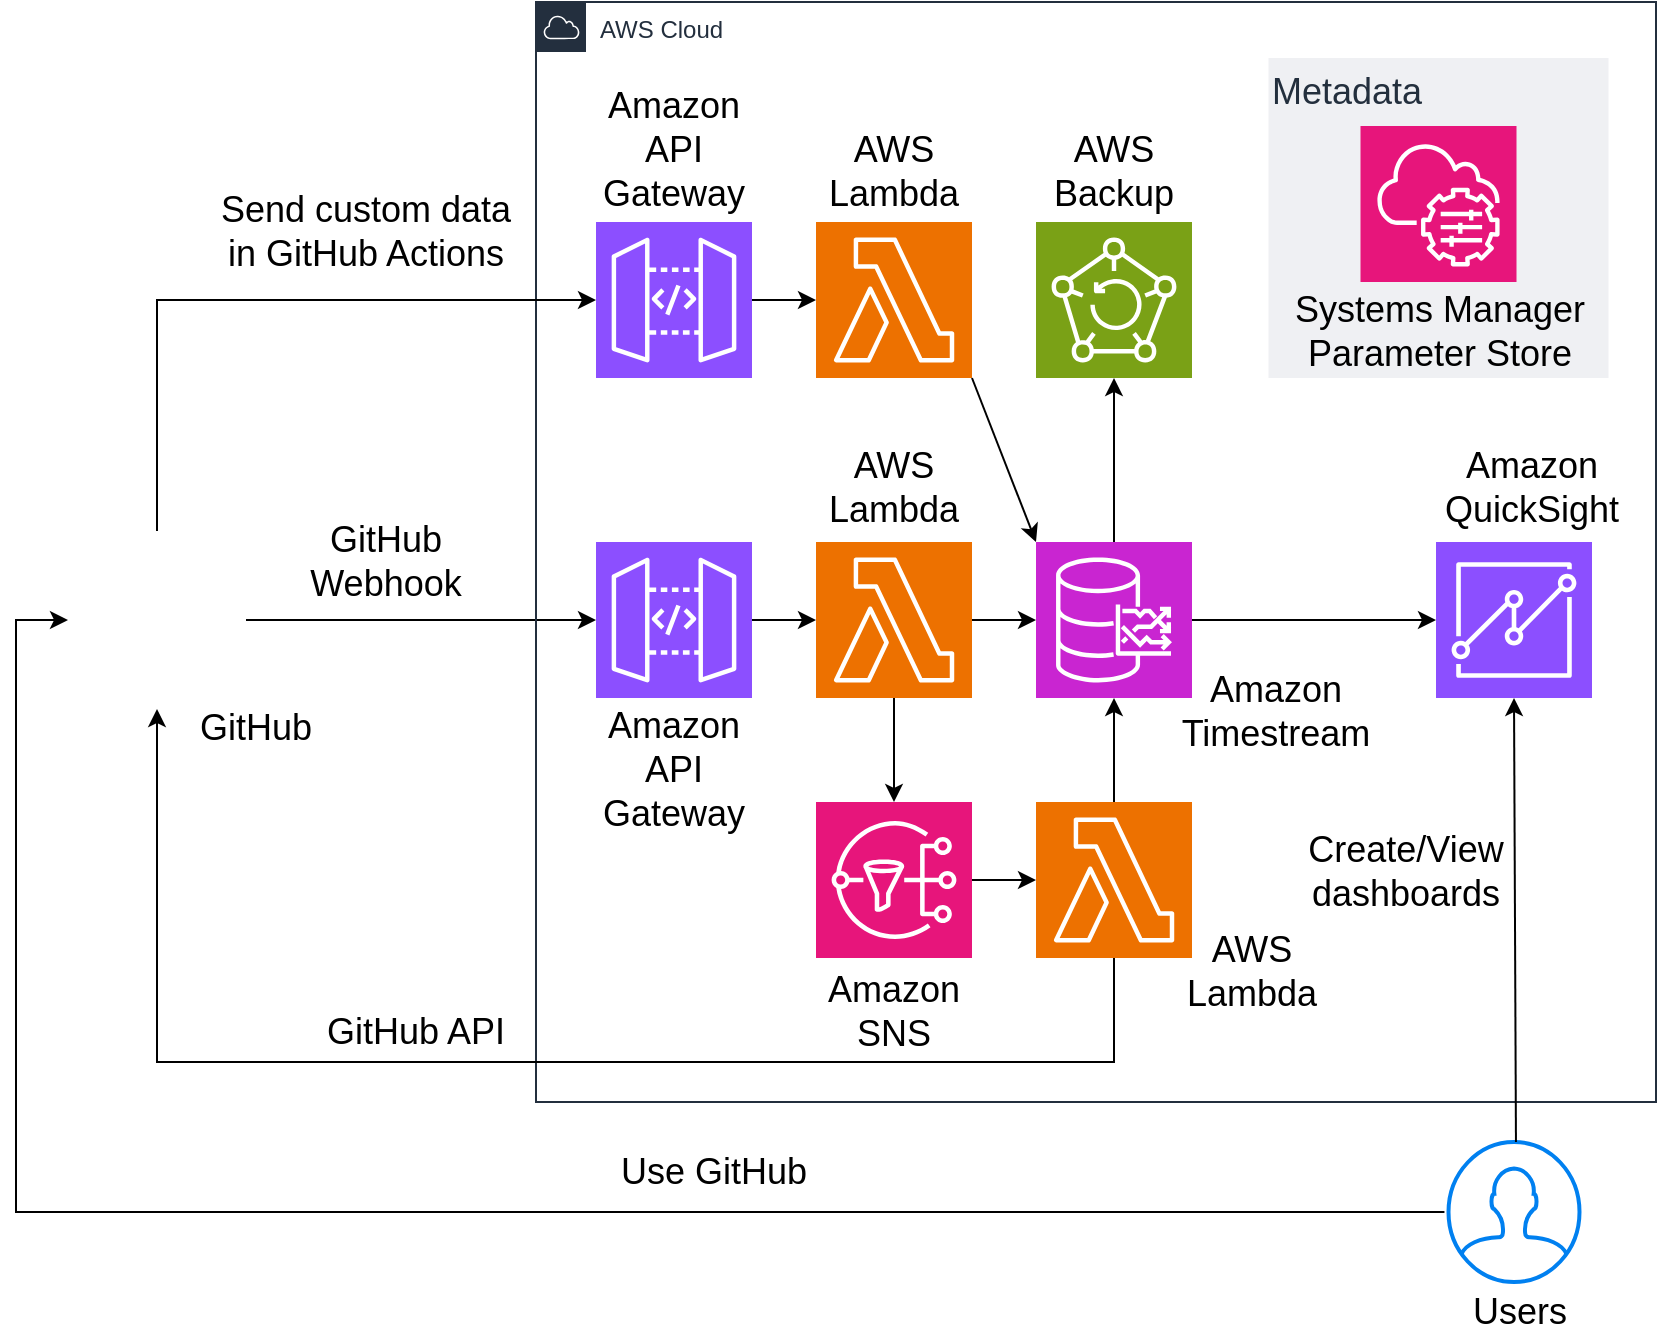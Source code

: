 <mxfile version="27.0.3">
  <diagram name="Page-1" id="o46ZR0aWBaaQW2dfiLbp">
    <mxGraphModel dx="1426" dy="743" grid="1" gridSize="10" guides="1" tooltips="1" connect="1" arrows="1" fold="1" page="1" pageScale="1" pageWidth="850" pageHeight="1100" math="0" shadow="0">
      <root>
        <mxCell id="0" />
        <mxCell id="1" parent="0" />
        <mxCell id="ZpdVI8LEV8-8IFW2WbSg-4" value="&lt;font style=&quot;font-size: 18px;&quot;&gt;Metadata&lt;/font&gt;" style="fillColor=#EFF0F3;strokeColor=none;dashed=0;verticalAlign=top;fontStyle=0;fontColor=#232F3D;whiteSpace=wrap;html=1;align=left;" parent="1" vertex="1">
          <mxGeometry x="646.25" y="128" width="170" height="160" as="geometry" />
        </mxCell>
        <mxCell id="P883_vMXRHOFQtfoQ35P-7" value="" style="shape=image;html=1;verticalAlign=top;verticalLabelPosition=bottom;labelBackgroundColor=#ffffff;imageAspect=0;aspect=fixed;image=https://cdn4.iconfinder.com/data/icons/ionicons/512/icon-social-github-128.png" parent="1" vertex="1">
          <mxGeometry x="46" y="364.5" width="89" height="89" as="geometry" />
        </mxCell>
        <mxCell id="P883_vMXRHOFQtfoQ35P-10" value="" style="endArrow=classic;html=1;rounded=0;exitX=1;exitY=0.5;exitDx=0;exitDy=0;entryX=0;entryY=0.5;entryDx=0;entryDy=0;entryPerimeter=0;edgeStyle=elbowEdgeStyle;elbow=vertical;" parent="1" source="P883_vMXRHOFQtfoQ35P-7" target="P883_vMXRHOFQtfoQ35P-3" edge="1">
          <mxGeometry width="50" height="50" relative="1" as="geometry">
            <mxPoint x="330" y="360" as="sourcePoint" />
            <mxPoint x="380" y="310" as="targetPoint" />
          </mxGeometry>
        </mxCell>
        <mxCell id="P883_vMXRHOFQtfoQ35P-1" value="AWS Cloud" style="points=[[0,0],[0.25,0],[0.5,0],[0.75,0],[1,0],[1,0.25],[1,0.5],[1,0.75],[1,1],[0.75,1],[0.5,1],[0.25,1],[0,1],[0,0.75],[0,0.5],[0,0.25]];outlineConnect=0;gradientColor=none;html=1;whiteSpace=wrap;fontSize=12;fontStyle=0;container=0;pointerEvents=0;collapsible=0;recursiveResize=0;shape=mxgraph.aws4.group;grIcon=mxgraph.aws4.group_aws_cloud;strokeColor=#232F3E;fillColor=none;verticalAlign=top;align=left;spacingLeft=30;fontColor=#232F3E;dashed=0;movable=1;resizable=1;rotatable=1;deletable=1;editable=1;locked=0;connectable=1;" parent="1" vertex="1">
          <mxGeometry x="280" y="100" width="560" height="550" as="geometry" />
        </mxCell>
        <mxCell id="P883_vMXRHOFQtfoQ35P-23" value="GitHub" style="text;html=1;align=center;verticalAlign=middle;whiteSpace=wrap;rounded=0;fontSize=18;" parent="1" vertex="1">
          <mxGeometry x="110" y="448" width="60" height="30" as="geometry" />
        </mxCell>
        <mxCell id="P883_vMXRHOFQtfoQ35P-24" value="" style="html=1;verticalLabelPosition=bottom;align=center;labelBackgroundColor=#ffffff;verticalAlign=top;strokeWidth=2;strokeColor=#0080F0;shadow=0;dashed=0;shape=mxgraph.ios7.icons.user;" parent="1" vertex="1">
          <mxGeometry x="736.25" y="670" width="65.5" height="70" as="geometry" />
        </mxCell>
        <mxCell id="P883_vMXRHOFQtfoQ35P-3" value="" style="sketch=0;points=[[0,0,0],[0.25,0,0],[0.5,0,0],[0.75,0,0],[1,0,0],[0,1,0],[0.25,1,0],[0.5,1,0],[0.75,1,0],[1,1,0],[0,0.25,0],[0,0.5,0],[0,0.75,0],[1,0.25,0],[1,0.5,0],[1,0.75,0]];outlineConnect=0;fontColor=#232F3E;fillColor=#8C4FFF;strokeColor=#ffffff;dashed=0;verticalLabelPosition=bottom;verticalAlign=top;align=center;html=1;fontSize=12;fontStyle=0;aspect=fixed;shape=mxgraph.aws4.resourceIcon;resIcon=mxgraph.aws4.api_gateway;" parent="1" vertex="1">
          <mxGeometry x="310" y="370" width="78" height="78" as="geometry" />
        </mxCell>
        <mxCell id="P883_vMXRHOFQtfoQ35P-4" value="" style="sketch=0;points=[[0,0,0],[0.25,0,0],[0.5,0,0],[0.75,0,0],[1,0,0],[0,1,0],[0.25,1,0],[0.5,1,0],[0.75,1,0],[1,1,0],[0,0.25,0],[0,0.5,0],[0,0.75,0],[1,0.25,0],[1,0.5,0],[1,0.75,0]];outlineConnect=0;fontColor=#232F3E;fillColor=#ED7100;strokeColor=#ffffff;dashed=0;verticalLabelPosition=bottom;verticalAlign=top;align=center;html=1;fontSize=12;fontStyle=0;aspect=fixed;shape=mxgraph.aws4.resourceIcon;resIcon=mxgraph.aws4.lambda;" parent="1" vertex="1">
          <mxGeometry x="420" y="370" width="78" height="78" as="geometry" />
        </mxCell>
        <mxCell id="P883_vMXRHOFQtfoQ35P-5" value="" style="sketch=0;points=[[0,0,0],[0.25,0,0],[0.5,0,0],[0.75,0,0],[1,0,0],[0,1,0],[0.25,1,0],[0.5,1,0],[0.75,1,0],[1,1,0],[0,0.25,0],[0,0.5,0],[0,0.75,0],[1,0.25,0],[1,0.5,0],[1,0.75,0]];outlineConnect=0;fontColor=#232F3E;fillColor=#C925D1;strokeColor=#ffffff;dashed=0;verticalLabelPosition=bottom;verticalAlign=top;align=center;html=1;fontSize=12;fontStyle=0;aspect=fixed;shape=mxgraph.aws4.resourceIcon;resIcon=mxgraph.aws4.timestream;" parent="1" vertex="1">
          <mxGeometry x="530" y="370" width="78" height="78" as="geometry" />
        </mxCell>
        <mxCell id="P883_vMXRHOFQtfoQ35P-6" value="" style="sketch=0;points=[[0,0,0],[0.25,0,0],[0.5,0,0],[0.75,0,0],[1,0,0],[0,1,0],[0.25,1,0],[0.5,1,0],[0.75,1,0],[1,1,0],[0,0.25,0],[0,0.5,0],[0,0.75,0],[1,0.25,0],[1,0.5,0],[1,0.75,0]];outlineConnect=0;fontColor=#232F3E;fillColor=#8C4FFF;strokeColor=#ffffff;dashed=0;verticalLabelPosition=bottom;verticalAlign=top;align=center;html=1;fontSize=12;fontStyle=0;aspect=fixed;shape=mxgraph.aws4.resourceIcon;resIcon=mxgraph.aws4.quicksight;" parent="1" vertex="1">
          <mxGeometry x="730" y="370" width="78" height="78" as="geometry" />
        </mxCell>
        <mxCell id="P883_vMXRHOFQtfoQ35P-12" value="&lt;font style=&quot;font-size: 18px;&quot;&gt;GitHub&lt;br&gt;Webhook&lt;/font&gt;" style="text;html=1;align=center;verticalAlign=middle;whiteSpace=wrap;rounded=0;" parent="1" vertex="1">
          <mxGeometry x="145" y="350" width="120" height="60" as="geometry" />
        </mxCell>
        <mxCell id="P883_vMXRHOFQtfoQ35P-14" value="&lt;span style=&quot;font-size: 18px;&quot;&gt;Systems Manager Parameter Store&lt;br&gt;&lt;/span&gt;" style="text;html=1;align=center;verticalAlign=middle;whiteSpace=wrap;rounded=0;" parent="1" vertex="1">
          <mxGeometry x="628.5" y="250" width="205.5" height="30" as="geometry" />
        </mxCell>
        <mxCell id="P883_vMXRHOFQtfoQ35P-15" value="" style="endArrow=classic;html=1;rounded=0;exitX=1;exitY=0.5;exitDx=0;exitDy=0;exitPerimeter=0;entryX=0;entryY=0.5;entryDx=0;entryDy=0;entryPerimeter=0;" parent="1" source="P883_vMXRHOFQtfoQ35P-3" target="P883_vMXRHOFQtfoQ35P-4" edge="1">
          <mxGeometry width="50" height="50" relative="1" as="geometry">
            <mxPoint x="340" y="330" as="sourcePoint" />
            <mxPoint x="390" y="280" as="targetPoint" />
          </mxGeometry>
        </mxCell>
        <mxCell id="P883_vMXRHOFQtfoQ35P-16" value="" style="endArrow=classic;html=1;rounded=0;exitX=1;exitY=0.5;exitDx=0;exitDy=0;exitPerimeter=0;entryX=0;entryY=0.5;entryDx=0;entryDy=0;entryPerimeter=0;" parent="1" source="P883_vMXRHOFQtfoQ35P-4" target="P883_vMXRHOFQtfoQ35P-5" edge="1">
          <mxGeometry width="50" height="50" relative="1" as="geometry">
            <mxPoint x="340" y="330" as="sourcePoint" />
            <mxPoint x="390" y="280" as="targetPoint" />
          </mxGeometry>
        </mxCell>
        <mxCell id="P883_vMXRHOFQtfoQ35P-17" value="" style="endArrow=classic;html=1;rounded=0;exitX=1;exitY=0.5;exitDx=0;exitDy=0;exitPerimeter=0;entryX=0;entryY=0.5;entryDx=0;entryDy=0;entryPerimeter=0;" parent="1" source="P883_vMXRHOFQtfoQ35P-5" target="P883_vMXRHOFQtfoQ35P-6" edge="1">
          <mxGeometry width="50" height="50" relative="1" as="geometry">
            <mxPoint x="340" y="330" as="sourcePoint" />
            <mxPoint x="390" y="280" as="targetPoint" />
          </mxGeometry>
        </mxCell>
        <mxCell id="P883_vMXRHOFQtfoQ35P-18" value="Amazon&lt;div&gt;API Gateway&lt;div&gt;&lt;br&gt;&lt;/div&gt;&lt;/div&gt;" style="text;html=1;align=center;verticalAlign=middle;whiteSpace=wrap;rounded=0;fontSize=18;" parent="1" vertex="1">
          <mxGeometry x="319" y="480" width="60" height="30" as="geometry" />
        </mxCell>
        <mxCell id="P883_vMXRHOFQtfoQ35P-19" value="&lt;font style=&quot;font-size: 18px;&quot;&gt;AWS&lt;/font&gt;&lt;div&gt;&lt;font style=&quot;font-size: 18px;&quot;&gt;Lambda&lt;/font&gt;&lt;/div&gt;" style="text;html=1;align=center;verticalAlign=middle;whiteSpace=wrap;rounded=0;" parent="1" vertex="1">
          <mxGeometry x="429" y="328" width="60" height="30" as="geometry" />
        </mxCell>
        <mxCell id="P883_vMXRHOFQtfoQ35P-20" value="Amazon&lt;br&gt;Timestream" style="text;html=1;align=center;verticalAlign=middle;whiteSpace=wrap;rounded=0;fontSize=18;" parent="1" vertex="1">
          <mxGeometry x="620" y="440" width="60" height="30" as="geometry" />
        </mxCell>
        <mxCell id="P883_vMXRHOFQtfoQ35P-21" value="&lt;span style=&quot;font-size: 18px;&quot;&gt;Amazon&lt;/span&gt;&lt;div&gt;&lt;span style=&quot;font-size: 18px;&quot;&gt;QuickSight&lt;/span&gt;&lt;/div&gt;" style="text;html=1;align=center;verticalAlign=middle;whiteSpace=wrap;rounded=0;" parent="1" vertex="1">
          <mxGeometry x="748" y="328" width="60" height="30" as="geometry" />
        </mxCell>
        <mxCell id="P883_vMXRHOFQtfoQ35P-26" value="" style="endArrow=classic;html=1;rounded=0;entryX=0.5;entryY=1;entryDx=0;entryDy=0;entryPerimeter=0;exitX=0.515;exitY=0;exitDx=0;exitDy=0;exitPerimeter=0;" parent="1" target="P883_vMXRHOFQtfoQ35P-6" edge="1" source="P883_vMXRHOFQtfoQ35P-24">
          <mxGeometry width="50" height="50" relative="1" as="geometry">
            <mxPoint x="679" y="560" as="sourcePoint" />
            <mxPoint x="380" y="280" as="targetPoint" />
          </mxGeometry>
        </mxCell>
        <mxCell id="P883_vMXRHOFQtfoQ35P-27" value="Users" style="text;html=1;align=center;verticalAlign=middle;whiteSpace=wrap;rounded=0;fontSize=18;" parent="1" vertex="1">
          <mxGeometry x="741.75" y="740" width="60" height="30" as="geometry" />
        </mxCell>
        <mxCell id="ZpdVI8LEV8-8IFW2WbSg-1" value="" style="sketch=0;points=[[0,0,0],[0.25,0,0],[0.5,0,0],[0.75,0,0],[1,0,0],[0,1,0],[0.25,1,0],[0.5,1,0],[0.75,1,0],[1,1,0],[0,0.25,0],[0,0.5,0],[0,0.75,0],[1,0.25,0],[1,0.5,0],[1,0.75,0]];points=[[0,0,0],[0.25,0,0],[0.5,0,0],[0.75,0,0],[1,0,0],[0,1,0],[0.25,1,0],[0.5,1,0],[0.75,1,0],[1,1,0],[0,0.25,0],[0,0.5,0],[0,0.75,0],[1,0.25,0],[1,0.5,0],[1,0.75,0]];outlineConnect=0;fontColor=#232F3E;fillColor=#E7157B;strokeColor=#ffffff;dashed=0;verticalLabelPosition=bottom;verticalAlign=top;align=center;html=1;fontSize=12;fontStyle=0;aspect=fixed;shape=mxgraph.aws4.resourceIcon;resIcon=mxgraph.aws4.systems_manager;" parent="1" vertex="1">
          <mxGeometry x="692.25" y="162" width="78" height="78" as="geometry" />
        </mxCell>
        <mxCell id="ZpdVI8LEV8-8IFW2WbSg-2" value="" style="endArrow=classic;html=1;rounded=0;exitX=-0.031;exitY=0.5;exitDx=0;exitDy=0;exitPerimeter=0;edgeStyle=orthogonalEdgeStyle;entryX=0;entryY=0.5;entryDx=0;entryDy=0;" parent="1" source="P883_vMXRHOFQtfoQ35P-24" target="P883_vMXRHOFQtfoQ35P-7" edge="1">
          <mxGeometry width="50" height="50" relative="1" as="geometry">
            <mxPoint x="400" y="410" as="sourcePoint" />
            <mxPoint x="65" y="454" as="targetPoint" />
            <Array as="points">
              <mxPoint x="20" y="705" />
              <mxPoint x="20" y="409" />
            </Array>
          </mxGeometry>
        </mxCell>
        <mxCell id="PHzWWdJ1WF11HBmG-Jdy-1" value="" style="sketch=0;points=[[0,0,0],[0.25,0,0],[0.5,0,0],[0.75,0,0],[1,0,0],[0,1,0],[0.25,1,0],[0.5,1,0],[0.75,1,0],[1,1,0],[0,0.25,0],[0,0.5,0],[0,0.75,0],[1,0.25,0],[1,0.5,0],[1,0.75,0]];outlineConnect=0;fontColor=#232F3E;fillColor=#7AA116;strokeColor=#ffffff;dashed=0;verticalLabelPosition=bottom;verticalAlign=top;align=center;html=1;fontSize=12;fontStyle=0;aspect=fixed;shape=mxgraph.aws4.resourceIcon;resIcon=mxgraph.aws4.backup;" parent="1" vertex="1">
          <mxGeometry x="530" y="210" width="78" height="78" as="geometry" />
        </mxCell>
        <mxCell id="PHzWWdJ1WF11HBmG-Jdy-2" value="" style="endArrow=classic;html=1;rounded=0;exitX=0.5;exitY=0;exitDx=0;exitDy=0;exitPerimeter=0;entryX=0.5;entryY=1;entryDx=0;entryDy=0;entryPerimeter=0;" parent="1" source="P883_vMXRHOFQtfoQ35P-5" target="PHzWWdJ1WF11HBmG-Jdy-1" edge="1">
          <mxGeometry width="50" height="50" relative="1" as="geometry">
            <mxPoint x="400" y="410" as="sourcePoint" />
            <mxPoint x="450" y="360" as="targetPoint" />
          </mxGeometry>
        </mxCell>
        <mxCell id="PHzWWdJ1WF11HBmG-Jdy-4" value="&lt;span style=&quot;font-size: 18px;&quot;&gt;AWS Backup&lt;/span&gt;" style="text;html=1;align=center;verticalAlign=middle;whiteSpace=wrap;rounded=0;" parent="1" vertex="1">
          <mxGeometry x="539" y="170" width="60" height="30" as="geometry" />
        </mxCell>
        <mxCell id="pPSYoWa257s7OP_ygD17-1" value="" style="sketch=0;points=[[0,0,0],[0.25,0,0],[0.5,0,0],[0.75,0,0],[1,0,0],[0,1,0],[0.25,1,0],[0.5,1,0],[0.75,1,0],[1,1,0],[0,0.25,0],[0,0.5,0],[0,0.75,0],[1,0.25,0],[1,0.5,0],[1,0.75,0]];outlineConnect=0;fontColor=#232F3E;fillColor=#8C4FFF;strokeColor=#ffffff;dashed=0;verticalLabelPosition=bottom;verticalAlign=top;align=center;html=1;fontSize=12;fontStyle=0;aspect=fixed;shape=mxgraph.aws4.resourceIcon;resIcon=mxgraph.aws4.api_gateway;" parent="1" vertex="1">
          <mxGeometry x="310" y="210" width="78" height="78" as="geometry" />
        </mxCell>
        <mxCell id="pPSYoWa257s7OP_ygD17-2" value="Amazon&lt;div&gt;API Gateway&lt;div&gt;&lt;br&gt;&lt;/div&gt;&lt;/div&gt;" style="text;html=1;align=center;verticalAlign=middle;whiteSpace=wrap;rounded=0;fontSize=18;" parent="1" vertex="1">
          <mxGeometry x="319" y="170" width="60" height="30" as="geometry" />
        </mxCell>
        <mxCell id="pPSYoWa257s7OP_ygD17-3" value="" style="endArrow=classic;html=1;rounded=0;exitX=0.5;exitY=0;exitDx=0;exitDy=0;entryX=0;entryY=0.5;entryDx=0;entryDy=0;entryPerimeter=0;edgeStyle=orthogonalEdgeStyle;" parent="1" source="P883_vMXRHOFQtfoQ35P-7" target="pPSYoWa257s7OP_ygD17-1" edge="1">
          <mxGeometry width="50" height="50" relative="1" as="geometry">
            <mxPoint x="400" y="270" as="sourcePoint" />
            <mxPoint x="450" y="220" as="targetPoint" />
          </mxGeometry>
        </mxCell>
        <mxCell id="pPSYoWa257s7OP_ygD17-4" value="&lt;font style=&quot;font-size: 18px;&quot;&gt;Send custom data&lt;/font&gt;&lt;div&gt;&lt;font style=&quot;font-size: 18px;&quot;&gt;in GitHub Actions&lt;/font&gt;&lt;/div&gt;" style="text;html=1;align=center;verticalAlign=middle;whiteSpace=wrap;rounded=0;" parent="1" vertex="1">
          <mxGeometry x="120" y="200" width="150" height="30" as="geometry" />
        </mxCell>
        <mxCell id="pPSYoWa257s7OP_ygD17-6" value="" style="sketch=0;points=[[0,0,0],[0.25,0,0],[0.5,0,0],[0.75,0,0],[1,0,0],[0,1,0],[0.25,1,0],[0.5,1,0],[0.75,1,0],[1,1,0],[0,0.25,0],[0,0.5,0],[0,0.75,0],[1,0.25,0],[1,0.5,0],[1,0.75,0]];outlineConnect=0;fontColor=#232F3E;fillColor=#ED7100;strokeColor=#ffffff;dashed=0;verticalLabelPosition=bottom;verticalAlign=top;align=center;html=1;fontSize=12;fontStyle=0;aspect=fixed;shape=mxgraph.aws4.resourceIcon;resIcon=mxgraph.aws4.lambda;" parent="1" vertex="1">
          <mxGeometry x="420" y="210" width="78" height="78" as="geometry" />
        </mxCell>
        <mxCell id="pPSYoWa257s7OP_ygD17-7" value="" style="endArrow=classic;html=1;rounded=0;exitX=1;exitY=0.5;exitDx=0;exitDy=0;exitPerimeter=0;entryX=0;entryY=0.5;entryDx=0;entryDy=0;entryPerimeter=0;" parent="1" source="pPSYoWa257s7OP_ygD17-1" target="pPSYoWa257s7OP_ygD17-6" edge="1">
          <mxGeometry width="50" height="50" relative="1" as="geometry">
            <mxPoint x="400" y="270" as="sourcePoint" />
            <mxPoint x="450" y="220" as="targetPoint" />
          </mxGeometry>
        </mxCell>
        <mxCell id="pPSYoWa257s7OP_ygD17-8" value="" style="endArrow=classic;html=1;rounded=0;exitX=1;exitY=1;exitDx=0;exitDy=0;exitPerimeter=0;entryX=0;entryY=0;entryDx=0;entryDy=0;entryPerimeter=0;" parent="1" source="pPSYoWa257s7OP_ygD17-6" target="P883_vMXRHOFQtfoQ35P-5" edge="1">
          <mxGeometry width="50" height="50" relative="1" as="geometry">
            <mxPoint x="400" y="270" as="sourcePoint" />
            <mxPoint x="450" y="220" as="targetPoint" />
          </mxGeometry>
        </mxCell>
        <mxCell id="pPSYoWa257s7OP_ygD17-9" value="&lt;font style=&quot;font-size: 18px;&quot;&gt;AWS&lt;/font&gt;&lt;div&gt;&lt;font style=&quot;font-size: 18px;&quot;&gt;Lambda&lt;/font&gt;&lt;/div&gt;" style="text;html=1;align=center;verticalAlign=middle;whiteSpace=wrap;rounded=0;" parent="1" vertex="1">
          <mxGeometry x="429" y="170" width="60" height="30" as="geometry" />
        </mxCell>
        <mxCell id="pPSYoWa257s7OP_ygD17-11" value="Create/View dashboards" style="text;html=1;align=center;verticalAlign=middle;whiteSpace=wrap;rounded=0;fontSize=18;" parent="1" vertex="1">
          <mxGeometry x="680" y="520" width="70" height="30" as="geometry" />
        </mxCell>
        <mxCell id="pPSYoWa257s7OP_ygD17-13" value="Use GitHub" style="text;html=1;align=center;verticalAlign=middle;whiteSpace=wrap;rounded=0;fontSize=18;" parent="1" vertex="1">
          <mxGeometry x="319" y="670" width="100" height="30" as="geometry" />
        </mxCell>
        <mxCell id="fVkq6iY03JZThO-wI6cx-1" value="" style="sketch=0;points=[[0,0,0],[0.25,0,0],[0.5,0,0],[0.75,0,0],[1,0,0],[0,1,0],[0.25,1,0],[0.5,1,0],[0.75,1,0],[1,1,0],[0,0.25,0],[0,0.5,0],[0,0.75,0],[1,0.25,0],[1,0.5,0],[1,0.75,0]];outlineConnect=0;fontColor=#232F3E;fillColor=#ED7100;strokeColor=#ffffff;dashed=0;verticalLabelPosition=bottom;verticalAlign=top;align=center;html=1;fontSize=12;fontStyle=0;aspect=fixed;shape=mxgraph.aws4.resourceIcon;resIcon=mxgraph.aws4.lambda;" vertex="1" parent="1">
          <mxGeometry x="530" y="500" width="78" height="78" as="geometry" />
        </mxCell>
        <mxCell id="fVkq6iY03JZThO-wI6cx-2" value="" style="sketch=0;points=[[0,0,0],[0.25,0,0],[0.5,0,0],[0.75,0,0],[1,0,0],[0,1,0],[0.25,1,0],[0.5,1,0],[0.75,1,0],[1,1,0],[0,0.25,0],[0,0.5,0],[0,0.75,0],[1,0.25,0],[1,0.5,0],[1,0.75,0]];outlineConnect=0;fontColor=#232F3E;fillColor=#E7157B;strokeColor=#ffffff;dashed=0;verticalLabelPosition=bottom;verticalAlign=top;align=center;html=1;fontSize=12;fontStyle=0;aspect=fixed;shape=mxgraph.aws4.resourceIcon;resIcon=mxgraph.aws4.sns;" vertex="1" parent="1">
          <mxGeometry x="420" y="500" width="78" height="78" as="geometry" />
        </mxCell>
        <mxCell id="fVkq6iY03JZThO-wI6cx-4" value="" style="endArrow=classic;html=1;rounded=0;exitX=0.5;exitY=1;exitDx=0;exitDy=0;exitPerimeter=0;entryX=0.5;entryY=0;entryDx=0;entryDy=0;entryPerimeter=0;" edge="1" parent="1" source="P883_vMXRHOFQtfoQ35P-4" target="fVkq6iY03JZThO-wI6cx-2">
          <mxGeometry width="50" height="50" relative="1" as="geometry">
            <mxPoint x="400" y="410" as="sourcePoint" />
            <mxPoint x="450" y="360" as="targetPoint" />
          </mxGeometry>
        </mxCell>
        <mxCell id="fVkq6iY03JZThO-wI6cx-7" value="" style="endArrow=classic;html=1;rounded=0;exitX=0.5;exitY=0;exitDx=0;exitDy=0;exitPerimeter=0;" edge="1" parent="1" source="fVkq6iY03JZThO-wI6cx-1" target="P883_vMXRHOFQtfoQ35P-5">
          <mxGeometry width="50" height="50" relative="1" as="geometry">
            <mxPoint x="400" y="410" as="sourcePoint" />
            <mxPoint x="450" y="360" as="targetPoint" />
          </mxGeometry>
        </mxCell>
        <mxCell id="fVkq6iY03JZThO-wI6cx-8" value="" style="endArrow=classic;html=1;rounded=0;exitX=0.5;exitY=1;exitDx=0;exitDy=0;exitPerimeter=0;edgeStyle=elbowEdgeStyle;elbow=vertical;entryX=0.5;entryY=1;entryDx=0;entryDy=0;" edge="1" parent="1" source="fVkq6iY03JZThO-wI6cx-1" target="P883_vMXRHOFQtfoQ35P-7">
          <mxGeometry width="50" height="50" relative="1" as="geometry">
            <mxPoint x="400" y="410" as="sourcePoint" />
            <mxPoint x="90" y="530" as="targetPoint" />
            <Array as="points">
              <mxPoint x="340" y="630" />
            </Array>
          </mxGeometry>
        </mxCell>
        <mxCell id="fVkq6iY03JZThO-wI6cx-10" value="" style="endArrow=classic;html=1;rounded=0;exitX=1;exitY=0.5;exitDx=0;exitDy=0;exitPerimeter=0;entryX=0;entryY=0.5;entryDx=0;entryDy=0;entryPerimeter=0;" edge="1" parent="1" source="fVkq6iY03JZThO-wI6cx-2" target="fVkq6iY03JZThO-wI6cx-1">
          <mxGeometry width="50" height="50" relative="1" as="geometry">
            <mxPoint x="400" y="510" as="sourcePoint" />
            <mxPoint x="450" y="460" as="targetPoint" />
          </mxGeometry>
        </mxCell>
        <mxCell id="fVkq6iY03JZThO-wI6cx-11" value="&lt;font style=&quot;font-size: 18px;&quot;&gt;AWS&lt;/font&gt;&lt;div&gt;&lt;font style=&quot;font-size: 18px;&quot;&gt;Lambda&lt;/font&gt;&lt;/div&gt;" style="text;html=1;align=center;verticalAlign=middle;whiteSpace=wrap;rounded=0;" vertex="1" parent="1">
          <mxGeometry x="608" y="570" width="60" height="30" as="geometry" />
        </mxCell>
        <mxCell id="fVkq6iY03JZThO-wI6cx-12" value="&lt;font style=&quot;font-size: 18px;&quot;&gt;GitHub API&lt;br&gt;&lt;/font&gt;" style="text;html=1;align=center;verticalAlign=middle;whiteSpace=wrap;rounded=0;" vertex="1" parent="1">
          <mxGeometry x="160" y="590" width="120" height="50" as="geometry" />
        </mxCell>
        <mxCell id="fVkq6iY03JZThO-wI6cx-19" value="&lt;span style=&quot;font-size: 18px;&quot;&gt;Amazon&lt;/span&gt;&lt;div&gt;&lt;span style=&quot;font-size: 18px;&quot;&gt;SNS&lt;/span&gt;&lt;/div&gt;" style="text;html=1;align=center;verticalAlign=middle;whiteSpace=wrap;rounded=0;" vertex="1" parent="1">
          <mxGeometry x="429" y="590" width="60" height="30" as="geometry" />
        </mxCell>
      </root>
    </mxGraphModel>
  </diagram>
</mxfile>
